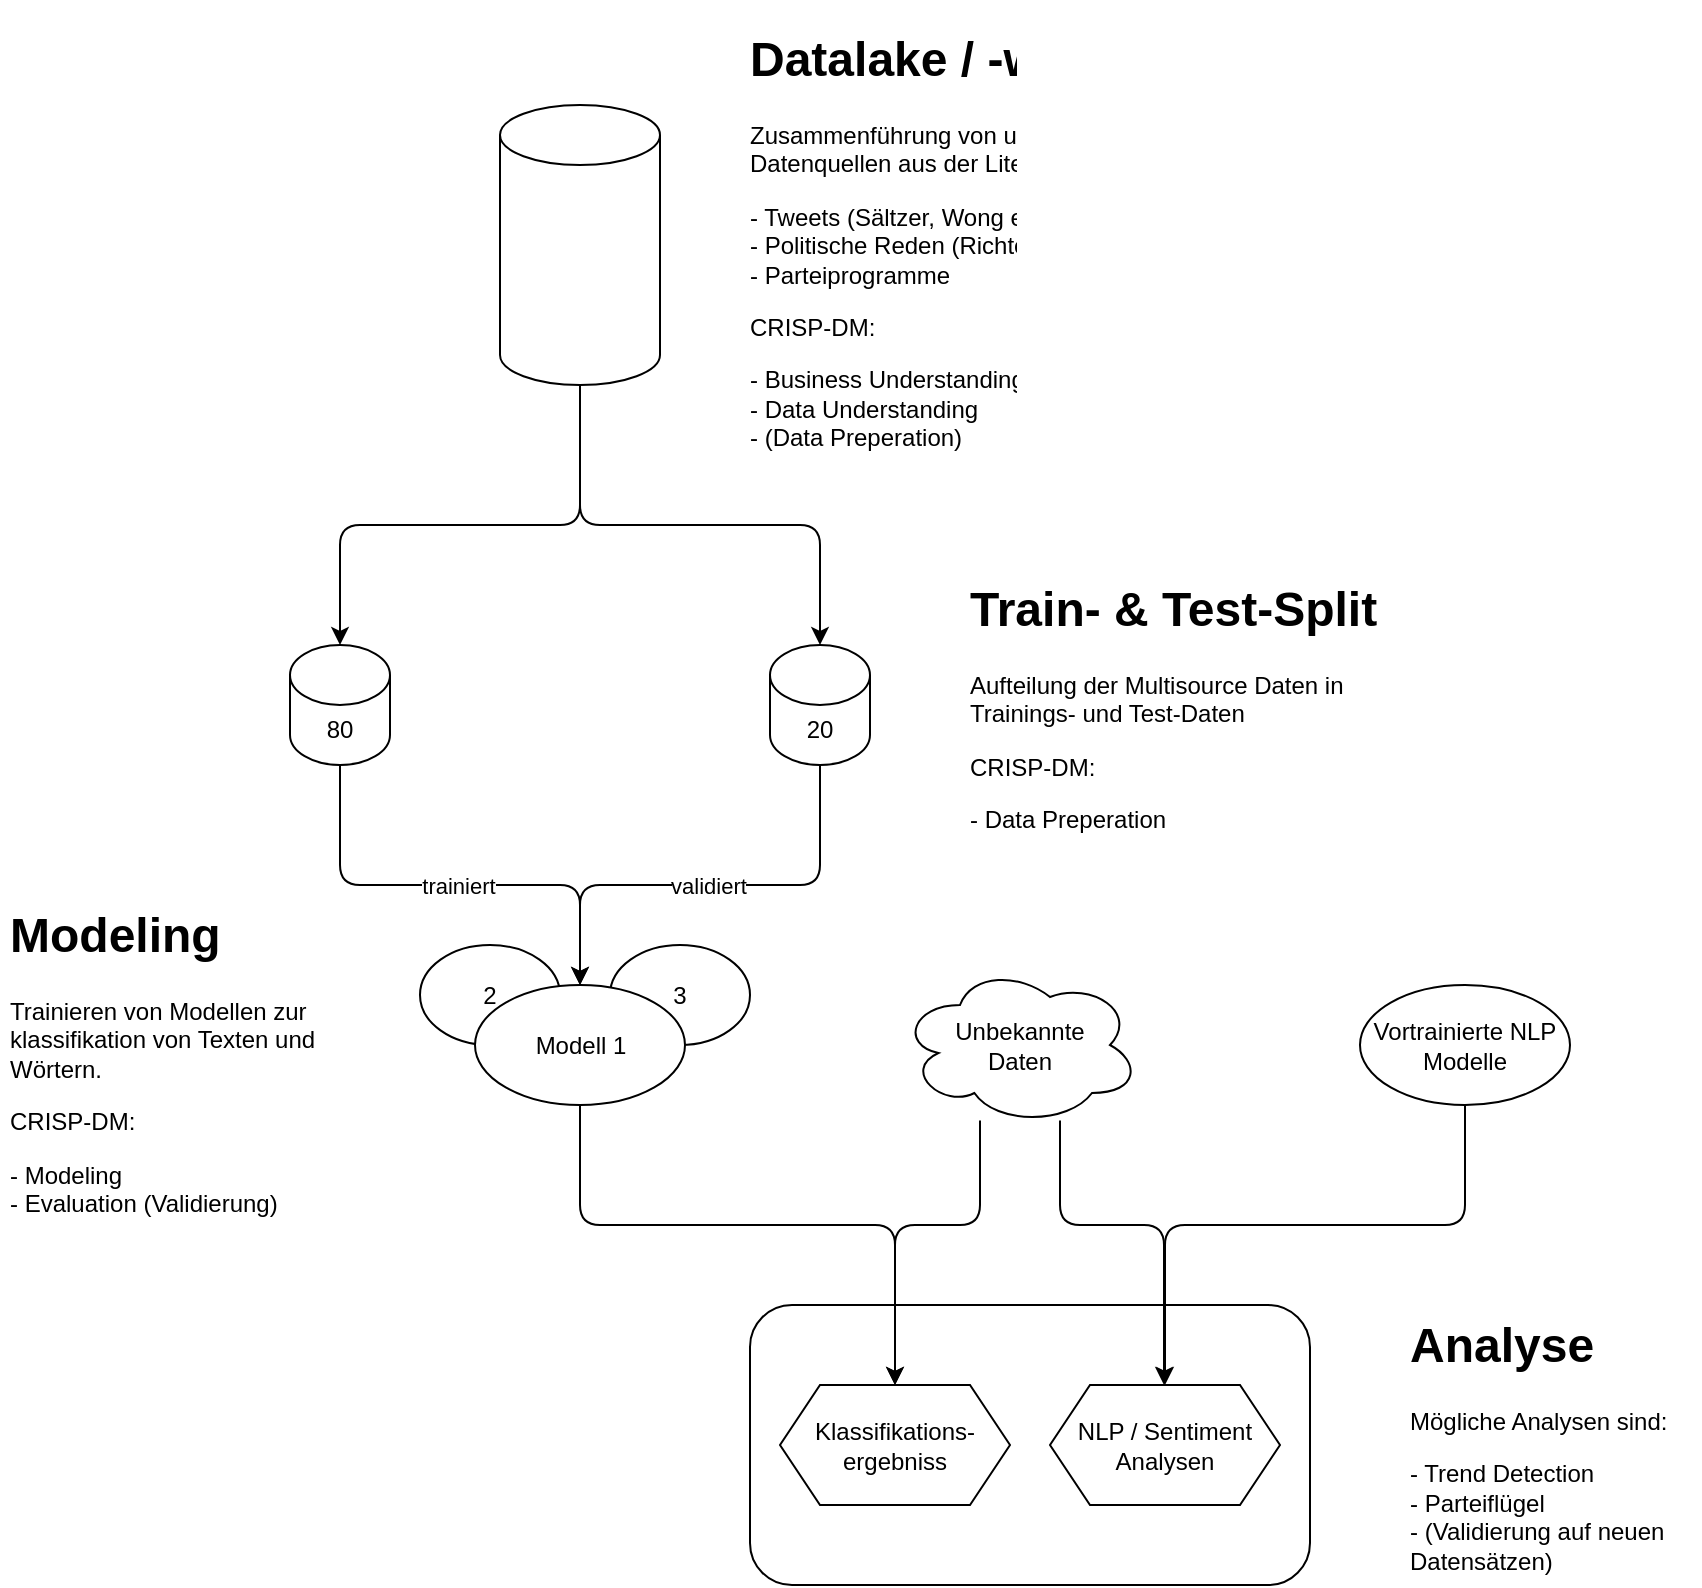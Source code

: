 <mxfile pages="2">
    <diagram id="rRwRrmsIW1T0hQYLPN04" name="data-flow-v1">
        <mxGraphModel dx="1206" dy="678" grid="1" gridSize="10" guides="1" tooltips="1" connect="1" arrows="1" fold="1" page="0" pageScale="1" pageWidth="850" pageHeight="1100" math="0" shadow="0">
            <root>
                <mxCell id="0"/>
                <mxCell id="1" parent="0"/>
                <mxCell id="3B7FvWh_ksODp5pONTqw-6" style="edgeStyle=orthogonalEdgeStyle;rounded=1;orthogonalLoop=1;jettySize=auto;html=1;entryX=0.5;entryY=0;entryDx=0;entryDy=0;entryPerimeter=0;" parent="1" source="L69Xl0EkuoueC68m-8wU-2" target="3B7FvWh_ksODp5pONTqw-4" edge="1">
                    <mxGeometry relative="1" as="geometry">
                        <Array as="points">
                            <mxPoint x="290" y="292.5"/>
                            <mxPoint x="170" y="292.5"/>
                            <mxPoint x="170" y="352.5"/>
                        </Array>
                    </mxGeometry>
                </mxCell>
                <mxCell id="3B7FvWh_ksODp5pONTqw-7" style="edgeStyle=orthogonalEdgeStyle;rounded=1;orthogonalLoop=1;jettySize=auto;html=1;entryX=0.5;entryY=0;entryDx=0;entryDy=0;entryPerimeter=0;" parent="1" source="L69Xl0EkuoueC68m-8wU-2" target="3B7FvWh_ksODp5pONTqw-5" edge="1">
                    <mxGeometry relative="1" as="geometry">
                        <Array as="points">
                            <mxPoint x="290" y="292.5"/>
                            <mxPoint x="410" y="292.5"/>
                            <mxPoint x="410" y="352.5"/>
                        </Array>
                    </mxGeometry>
                </mxCell>
                <mxCell id="L69Xl0EkuoueC68m-8wU-2" value="" style="shape=cylinder3;whiteSpace=wrap;html=1;boundedLbl=1;backgroundOutline=1;size=15;" parent="1" vertex="1">
                    <mxGeometry x="250" y="82.5" width="80" height="140" as="geometry"/>
                </mxCell>
                <mxCell id="L69Xl0EkuoueC68m-8wU-3" value="&lt;h1&gt;Datalake / -warehouse&lt;br&gt;&lt;/h1&gt;&lt;p&gt;Zusammenführung von unterschiedlichen Datenquellen aus der Literatur:&lt;/p&gt;&lt;p&gt;- Tweets (Sältzer, Wong et al., Gimpel et al.)&lt;br&gt;- Politische Reden (Richter et al., Biessmann et al.)&lt;br&gt;- Parteiprogramme&lt;/p&gt;&lt;p&gt;CRISP-DM:&lt;/p&gt;&lt;p&gt;- Business Understanding&lt;br&gt;- Data Understanding&lt;br&gt;- (Data Preperation)&lt;br&gt;&lt;/p&gt;" style="text;html=1;strokeColor=none;fillColor=none;spacing=5;spacingTop=-20;whiteSpace=wrap;overflow=hidden;rounded=0;" parent="1" vertex="1">
                    <mxGeometry x="370" y="40" width="280" height="225" as="geometry"/>
                </mxCell>
                <mxCell id="3B7FvWh_ksODp5pONTqw-9" style="edgeStyle=orthogonalEdgeStyle;rounded=1;orthogonalLoop=1;jettySize=auto;html=1;entryX=0.5;entryY=0;entryDx=0;entryDy=0;" parent="1" source="3B7FvWh_ksODp5pONTqw-4" target="3B7FvWh_ksODp5pONTqw-8" edge="1">
                    <mxGeometry relative="1" as="geometry">
                        <mxPoint x="320" y="492.5" as="targetPoint"/>
                        <Array as="points">
                            <mxPoint x="170" y="472.5"/>
                            <mxPoint x="290" y="472.5"/>
                            <mxPoint x="290" y="522.5"/>
                        </Array>
                    </mxGeometry>
                </mxCell>
                <mxCell id="3B7FvWh_ksODp5pONTqw-10" value="trainiert" style="edgeLabel;html=1;align=center;verticalAlign=middle;resizable=0;points=[];" parent="3B7FvWh_ksODp5pONTqw-9" vertex="1" connectable="0">
                    <mxGeometry x="-0.294" y="-1" relative="1" as="geometry">
                        <mxPoint x="38" y="-1" as="offset"/>
                    </mxGeometry>
                </mxCell>
                <mxCell id="3B7FvWh_ksODp5pONTqw-4" value="80" style="shape=cylinder3;whiteSpace=wrap;html=1;boundedLbl=1;backgroundOutline=1;size=15;" parent="1" vertex="1">
                    <mxGeometry x="145" y="352.5" width="50" height="60" as="geometry"/>
                </mxCell>
                <mxCell id="3B7FvWh_ksODp5pONTqw-11" style="edgeStyle=orthogonalEdgeStyle;rounded=1;orthogonalLoop=1;jettySize=auto;html=1;entryX=0.5;entryY=0;entryDx=0;entryDy=0;" parent="1" source="3B7FvWh_ksODp5pONTqw-5" target="3B7FvWh_ksODp5pONTqw-8" edge="1">
                    <mxGeometry relative="1" as="geometry">
                        <Array as="points">
                            <mxPoint x="410" y="472.5"/>
                            <mxPoint x="290" y="472.5"/>
                            <mxPoint x="290" y="522.5"/>
                        </Array>
                    </mxGeometry>
                </mxCell>
                <mxCell id="3B7FvWh_ksODp5pONTqw-12" value="validiert" style="edgeLabel;html=1;align=center;verticalAlign=middle;resizable=0;points=[];" parent="3B7FvWh_ksODp5pONTqw-11" vertex="1" connectable="0">
                    <mxGeometry x="-0.119" y="-1" relative="1" as="geometry">
                        <mxPoint x="-15" y="1" as="offset"/>
                    </mxGeometry>
                </mxCell>
                <mxCell id="3B7FvWh_ksODp5pONTqw-5" value="20" style="shape=cylinder3;whiteSpace=wrap;html=1;boundedLbl=1;backgroundOutline=1;size=15;" parent="1" vertex="1">
                    <mxGeometry x="385" y="352.5" width="50" height="60" as="geometry"/>
                </mxCell>
                <mxCell id="3B7FvWh_ksODp5pONTqw-13" value="Vortrainierte NLP Modelle" style="ellipse;whiteSpace=wrap;html=1;" parent="1" vertex="1">
                    <mxGeometry x="680" y="522.5" width="105" height="60" as="geometry"/>
                </mxCell>
                <mxCell id="3B7FvWh_ksODp5pONTqw-14" value="&lt;div&gt;Unbekannte&lt;br&gt;Daten&lt;br&gt;&lt;/div&gt;" style="ellipse;shape=cloud;whiteSpace=wrap;html=1;" parent="1" vertex="1">
                    <mxGeometry x="450" y="512.5" width="120" height="80" as="geometry"/>
                </mxCell>
                <mxCell id="3B7FvWh_ksODp5pONTqw-15" value="&lt;h1&gt;Train- &amp;amp; Test-Split&lt;br&gt;&lt;/h1&gt;&lt;p&gt;Aufteilung der Multisource Daten in Trainings- und Test-Daten&lt;/p&gt;&lt;p&gt;CRISP-DM:&lt;/p&gt;&lt;p&gt;- Data Preperation&lt;/p&gt;" style="text;html=1;strokeColor=none;fillColor=none;spacing=5;spacingTop=-20;whiteSpace=wrap;overflow=hidden;rounded=0;" parent="1" vertex="1">
                    <mxGeometry x="480" y="315" width="220" height="135" as="geometry"/>
                </mxCell>
                <mxCell id="3B7FvWh_ksODp5pONTqw-16" value="" style="rounded=1;whiteSpace=wrap;html=1;fillColor=default;" parent="1" vertex="1">
                    <mxGeometry x="375" y="682.5" width="280" height="140" as="geometry"/>
                </mxCell>
                <mxCell id="3B7FvWh_ksODp5pONTqw-17" value="Klassifikations-ergebniss" style="shape=hexagon;perimeter=hexagonPerimeter2;whiteSpace=wrap;html=1;fixedSize=1;fillColor=default;" parent="1" vertex="1">
                    <mxGeometry x="390" y="722.5" width="115" height="60" as="geometry"/>
                </mxCell>
                <mxCell id="3B7FvWh_ksODp5pONTqw-18" value="NLP / Sentiment&lt;br&gt;Analysen" style="shape=hexagon;perimeter=hexagonPerimeter2;whiteSpace=wrap;html=1;fixedSize=1;fillColor=default;" parent="1" vertex="1">
                    <mxGeometry x="525" y="722.5" width="115" height="60" as="geometry"/>
                </mxCell>
                <mxCell id="3B7FvWh_ksODp5pONTqw-23" value="&lt;h1&gt;Analyse&lt;/h1&gt;&lt;p&gt;Mögliche Analysen sind:&lt;/p&gt;&lt;p&gt;- Trend Detection&lt;br&gt;- Parteiflügel&lt;br&gt;- (Validierung auf neuen Datensätzen)&lt;br&gt;&lt;/p&gt;" style="text;html=1;strokeColor=none;fillColor=none;spacing=5;spacingTop=-20;whiteSpace=wrap;overflow=hidden;rounded=0;" parent="1" vertex="1">
                    <mxGeometry x="700" y="682.5" width="150" height="140" as="geometry"/>
                </mxCell>
                <mxCell id="3B7FvWh_ksODp5pONTqw-24" value="&lt;h1&gt;Modeling&lt;br&gt;&lt;/h1&gt;&lt;p&gt;Trainieren von Modellen zur klassifikation von Texten und Wörtern.&lt;br&gt;&lt;/p&gt;&lt;p&gt;CRISP-DM:&lt;/p&gt;&lt;p&gt;- Modeling&lt;br&gt;- Evaluation (Validierung)&lt;br&gt;&lt;/p&gt;" style="text;html=1;strokeColor=none;fillColor=none;spacing=5;spacingTop=-20;whiteSpace=wrap;overflow=hidden;rounded=0;" parent="1" vertex="1">
                    <mxGeometry y="477.5" width="170" height="170" as="geometry"/>
                </mxCell>
                <mxCell id="3B7FvWh_ksODp5pONTqw-25" value="3" style="ellipse;whiteSpace=wrap;html=1;fillColor=default;" parent="1" vertex="1">
                    <mxGeometry x="305" y="502.5" width="70" height="50" as="geometry"/>
                </mxCell>
                <mxCell id="3B7FvWh_ksODp5pONTqw-26" value="2" style="ellipse;whiteSpace=wrap;html=1;fillColor=default;" parent="1" vertex="1">
                    <mxGeometry x="210" y="502.5" width="70" height="50" as="geometry"/>
                </mxCell>
                <mxCell id="3B7FvWh_ksODp5pONTqw-8" value="Modell 1" style="ellipse;whiteSpace=wrap;html=1;" parent="1" vertex="1">
                    <mxGeometry x="237.5" y="522.5" width="105" height="60" as="geometry"/>
                </mxCell>
                <mxCell id="3B7FvWh_ksODp5pONTqw-22" style="edgeStyle=orthogonalEdgeStyle;rounded=1;orthogonalLoop=1;jettySize=auto;html=1;entryX=0.5;entryY=0;entryDx=0;entryDy=0;" parent="1" source="3B7FvWh_ksODp5pONTqw-8" target="3B7FvWh_ksODp5pONTqw-17" edge="1">
                    <mxGeometry relative="1" as="geometry">
                        <Array as="points">
                            <mxPoint x="290" y="642.5"/>
                            <mxPoint x="448" y="642.5"/>
                        </Array>
                    </mxGeometry>
                </mxCell>
                <mxCell id="3B7FvWh_ksODp5pONTqw-20" style="edgeStyle=orthogonalEdgeStyle;rounded=1;orthogonalLoop=1;jettySize=auto;html=1;entryX=0.5;entryY=0;entryDx=0;entryDy=0;" parent="1" source="3B7FvWh_ksODp5pONTqw-13" target="3B7FvWh_ksODp5pONTqw-18" edge="1">
                    <mxGeometry relative="1" as="geometry">
                        <Array as="points">
                            <mxPoint x="732" y="642.5"/>
                            <mxPoint x="582" y="642.5"/>
                        </Array>
                    </mxGeometry>
                </mxCell>
                <mxCell id="3B7FvWh_ksODp5pONTqw-19" style="edgeStyle=orthogonalEdgeStyle;rounded=1;orthogonalLoop=1;jettySize=auto;html=1;" parent="1" source="3B7FvWh_ksODp5pONTqw-14" target="3B7FvWh_ksODp5pONTqw-18" edge="1">
                    <mxGeometry relative="1" as="geometry">
                        <Array as="points">
                            <mxPoint x="530" y="642.5"/>
                            <mxPoint x="582" y="642.5"/>
                        </Array>
                    </mxGeometry>
                </mxCell>
                <mxCell id="3B7FvWh_ksODp5pONTqw-21" style="edgeStyle=orthogonalEdgeStyle;rounded=1;orthogonalLoop=1;jettySize=auto;html=1;entryX=0.5;entryY=0;entryDx=0;entryDy=0;" parent="1" source="3B7FvWh_ksODp5pONTqw-14" target="3B7FvWh_ksODp5pONTqw-17" edge="1">
                    <mxGeometry relative="1" as="geometry">
                        <Array as="points">
                            <mxPoint x="490" y="642.5"/>
                            <mxPoint x="448" y="642.5"/>
                        </Array>
                    </mxGeometry>
                </mxCell>
            </root>
        </mxGraphModel>
    </diagram>
    <diagram name="data-flow-v2" id="GLql5ncAR8zVc7t_Mhv9">
        <mxGraphModel dx="1206" dy="678" grid="1" gridSize="10" guides="1" tooltips="1" connect="1" arrows="1" fold="1" page="1" pageScale="1" pageWidth="827" pageHeight="1169" math="0" shadow="0">
            <root>
                <mxCell id="ZOIrYFhIdx7JoIVTX3PV-0"/>
                <mxCell id="ZOIrYFhIdx7JoIVTX3PV-1" parent="ZOIrYFhIdx7JoIVTX3PV-0"/>
                <mxCell id="zii-z4mTw_xsrP1geYyU-10" style="rounded=1;orthogonalLoop=1;jettySize=auto;html=1;" parent="ZOIrYFhIdx7JoIVTX3PV-1" source="ZOIrYFhIdx7JoIVTX3PV-4" target="zii-z4mTw_xsrP1geYyU-3" edge="1">
                    <mxGeometry relative="1" as="geometry"/>
                </mxCell>
                <mxCell id="ZOIrYFhIdx7JoIVTX3PV-4" value="S&lt;sub&gt;1&lt;/sub&gt;" style="shape=cylinder3;whiteSpace=wrap;html=1;boundedLbl=1;backgroundOutline=1;size=15;" parent="ZOIrYFhIdx7JoIVTX3PV-1" vertex="1">
                    <mxGeometry x="233" y="80" width="40" height="50" as="geometry"/>
                </mxCell>
                <mxCell id="ZOIrYFhIdx7JoIVTX3PV-6" style="edgeStyle=orthogonalEdgeStyle;rounded=1;orthogonalLoop=1;jettySize=auto;html=1;entryX=0.5;entryY=0;entryDx=0;entryDy=0;exitX=0.5;exitY=1;exitDx=0;exitDy=0;exitPerimeter=0;" parent="ZOIrYFhIdx7JoIVTX3PV-1" source="ZOIrYFhIdx7JoIVTX3PV-8" target="ZOIrYFhIdx7JoIVTX3PV-22" edge="1">
                    <mxGeometry relative="1" as="geometry">
                        <mxPoint x="1340.74" y="350" as="targetPoint"/>
                        <Array as="points">
                            <mxPoint x="1251" y="305"/>
                            <mxPoint x="1308" y="305"/>
                            <mxPoint x="1308" y="350"/>
                        </Array>
                    </mxGeometry>
                </mxCell>
                <mxCell id="ZOIrYFhIdx7JoIVTX3PV-7" value="train" style="edgeLabel;html=1;align=center;verticalAlign=middle;resizable=0;points=[];" parent="ZOIrYFhIdx7JoIVTX3PV-6" vertex="1" connectable="0">
                    <mxGeometry x="-0.294" y="-1" relative="1" as="geometry">
                        <mxPoint x="16" y="-1" as="offset"/>
                    </mxGeometry>
                </mxCell>
                <mxCell id="ZOIrYFhIdx7JoIVTX3PV-8" value="80" style="shape=cylinder3;whiteSpace=wrap;html=1;boundedLbl=1;backgroundOutline=1;size=15;" parent="ZOIrYFhIdx7JoIVTX3PV-1" vertex="1">
                    <mxGeometry x="1230.74" y="215" width="40" height="51" as="geometry"/>
                </mxCell>
                <mxCell id="ZOIrYFhIdx7JoIVTX3PV-9" style="edgeStyle=orthogonalEdgeStyle;rounded=1;orthogonalLoop=1;jettySize=auto;html=1;entryX=0.5;entryY=0;entryDx=0;entryDy=0;exitX=0.5;exitY=1;exitDx=0;exitDy=0;exitPerimeter=0;" parent="ZOIrYFhIdx7JoIVTX3PV-1" source="ZOIrYFhIdx7JoIVTX3PV-11" target="ZOIrYFhIdx7JoIVTX3PV-22" edge="1">
                    <mxGeometry relative="1" as="geometry">
                        <Array as="points">
                            <mxPoint x="1372" y="305"/>
                            <mxPoint x="1308" y="305"/>
                            <mxPoint x="1308" y="350"/>
                        </Array>
                    </mxGeometry>
                </mxCell>
                <mxCell id="ZOIrYFhIdx7JoIVTX3PV-10" value="validate" style="edgeLabel;html=1;align=center;verticalAlign=middle;resizable=0;points=[];" parent="ZOIrYFhIdx7JoIVTX3PV-9" vertex="1" connectable="0">
                    <mxGeometry x="-0.119" y="-1" relative="1" as="geometry">
                        <mxPoint x="-3" y="1" as="offset"/>
                    </mxGeometry>
                </mxCell>
                <mxCell id="ZOIrYFhIdx7JoIVTX3PV-11" value="20" style="shape=cylinder3;whiteSpace=wrap;html=1;boundedLbl=1;backgroundOutline=1;size=15;" parent="ZOIrYFhIdx7JoIVTX3PV-1" vertex="1">
                    <mxGeometry x="1352" y="215" width="40" height="51" as="geometry"/>
                </mxCell>
                <mxCell id="ZOIrYFhIdx7JoIVTX3PV-12" value="Vortrainierte NLP Modelle" style="ellipse;whiteSpace=wrap;html=1;" parent="ZOIrYFhIdx7JoIVTX3PV-1" vertex="1">
                    <mxGeometry x="425" y="1220" width="105" height="60" as="geometry"/>
                </mxCell>
                <mxCell id="ZOIrYFhIdx7JoIVTX3PV-13" value="&lt;div&gt;Unbekannte&lt;br&gt;Daten&lt;br&gt;&lt;/div&gt;" style="ellipse;shape=cloud;whiteSpace=wrap;html=1;" parent="ZOIrYFhIdx7JoIVTX3PV-1" vertex="1">
                    <mxGeometry x="195" y="1210" width="120" height="80" as="geometry"/>
                </mxCell>
                <mxCell id="ZOIrYFhIdx7JoIVTX3PV-15" value="" style="rounded=1;whiteSpace=wrap;html=1;fillColor=default;" parent="ZOIrYFhIdx7JoIVTX3PV-1" vertex="1">
                    <mxGeometry x="120" y="1380" width="280" height="140" as="geometry"/>
                </mxCell>
                <mxCell id="ZOIrYFhIdx7JoIVTX3PV-16" value="Klassifikations-ergebniss" style="shape=hexagon;perimeter=hexagonPerimeter2;whiteSpace=wrap;html=1;fixedSize=1;fillColor=default;" parent="ZOIrYFhIdx7JoIVTX3PV-1" vertex="1">
                    <mxGeometry x="135" y="1420" width="115" height="60" as="geometry"/>
                </mxCell>
                <mxCell id="ZOIrYFhIdx7JoIVTX3PV-17" value="NLP / Sentiment&lt;br&gt;Analysen" style="shape=hexagon;perimeter=hexagonPerimeter2;whiteSpace=wrap;html=1;fixedSize=1;fillColor=default;" parent="ZOIrYFhIdx7JoIVTX3PV-1" vertex="1">
                    <mxGeometry x="270" y="1420" width="115" height="60" as="geometry"/>
                </mxCell>
                <mxCell id="ZOIrYFhIdx7JoIVTX3PV-18" value="&lt;h1&gt;Analyse&lt;/h1&gt;&lt;p&gt;Mögliche Analysen sind:&lt;/p&gt;&lt;p&gt;- Trend Detection&lt;br&gt;- Parteiflügel&lt;br&gt;- (Validierung auf neuen Datensätzen)&lt;br&gt;&lt;/p&gt;" style="text;html=1;strokeColor=none;fillColor=none;spacing=5;spacingTop=-20;whiteSpace=wrap;overflow=hidden;rounded=0;" parent="ZOIrYFhIdx7JoIVTX3PV-1" vertex="1">
                    <mxGeometry x="590" y="1340" width="150" height="140" as="geometry"/>
                </mxCell>
                <mxCell id="ZOIrYFhIdx7JoIVTX3PV-20" value="3" style="ellipse;whiteSpace=wrap;html=1;fillColor=default;" parent="ZOIrYFhIdx7JoIVTX3PV-1" vertex="1">
                    <mxGeometry x="1323.24" y="340" width="70" height="50" as="geometry"/>
                </mxCell>
                <mxCell id="ZOIrYFhIdx7JoIVTX3PV-21" value="2" style="ellipse;whiteSpace=wrap;html=1;fillColor=default;" parent="ZOIrYFhIdx7JoIVTX3PV-1" vertex="1">
                    <mxGeometry x="1228.24" y="340" width="70" height="50" as="geometry"/>
                </mxCell>
                <mxCell id="ZOIrYFhIdx7JoIVTX3PV-22" value="Model 1" style="ellipse;whiteSpace=wrap;html=1;" parent="ZOIrYFhIdx7JoIVTX3PV-1" vertex="1">
                    <mxGeometry x="1255.74" y="360" width="105" height="60" as="geometry"/>
                </mxCell>
                <mxCell id="ZOIrYFhIdx7JoIVTX3PV-24" style="edgeStyle=orthogonalEdgeStyle;rounded=1;orthogonalLoop=1;jettySize=auto;html=1;entryX=0.5;entryY=0;entryDx=0;entryDy=0;" parent="ZOIrYFhIdx7JoIVTX3PV-1" source="ZOIrYFhIdx7JoIVTX3PV-12" target="ZOIrYFhIdx7JoIVTX3PV-17" edge="1">
                    <mxGeometry relative="1" as="geometry">
                        <Array as="points">
                            <mxPoint x="477" y="1340"/>
                            <mxPoint x="327" y="1340"/>
                        </Array>
                    </mxGeometry>
                </mxCell>
                <mxCell id="ZOIrYFhIdx7JoIVTX3PV-25" style="edgeStyle=orthogonalEdgeStyle;rounded=1;orthogonalLoop=1;jettySize=auto;html=1;" parent="ZOIrYFhIdx7JoIVTX3PV-1" source="ZOIrYFhIdx7JoIVTX3PV-13" target="ZOIrYFhIdx7JoIVTX3PV-17" edge="1">
                    <mxGeometry relative="1" as="geometry">
                        <Array as="points">
                            <mxPoint x="275" y="1340"/>
                            <mxPoint x="327" y="1340"/>
                        </Array>
                    </mxGeometry>
                </mxCell>
                <mxCell id="ZOIrYFhIdx7JoIVTX3PV-26" style="edgeStyle=orthogonalEdgeStyle;rounded=1;orthogonalLoop=1;jettySize=auto;html=1;entryX=0.5;entryY=0;entryDx=0;entryDy=0;" parent="ZOIrYFhIdx7JoIVTX3PV-1" source="ZOIrYFhIdx7JoIVTX3PV-13" target="ZOIrYFhIdx7JoIVTX3PV-16" edge="1">
                    <mxGeometry relative="1" as="geometry">
                        <Array as="points">
                            <mxPoint x="235" y="1340"/>
                            <mxPoint x="193" y="1340"/>
                        </Array>
                    </mxGeometry>
                </mxCell>
                <mxCell id="zii-z4mTw_xsrP1geYyU-11" style="edgeStyle=none;rounded=1;orthogonalLoop=1;jettySize=auto;html=1;" parent="ZOIrYFhIdx7JoIVTX3PV-1" source="zii-z4mTw_xsrP1geYyU-0" target="zii-z4mTw_xsrP1geYyU-6" edge="1">
                    <mxGeometry relative="1" as="geometry"/>
                </mxCell>
                <mxCell id="zii-z4mTw_xsrP1geYyU-0" value="S&lt;sub&gt;2&lt;/sub&gt;" style="shape=cylinder3;whiteSpace=wrap;html=1;boundedLbl=1;backgroundOutline=1;size=15;" parent="ZOIrYFhIdx7JoIVTX3PV-1" vertex="1">
                    <mxGeometry x="312.5" y="80" width="40.5" height="50" as="geometry"/>
                </mxCell>
                <mxCell id="zii-z4mTw_xsrP1geYyU-12" style="edgeStyle=none;rounded=1;orthogonalLoop=1;jettySize=auto;html=1;" parent="ZOIrYFhIdx7JoIVTX3PV-1" source="zii-z4mTw_xsrP1geYyU-1" target="zii-z4mTw_xsrP1geYyU-7" edge="1">
                    <mxGeometry relative="1" as="geometry"/>
                </mxCell>
                <mxCell id="zii-z4mTw_xsrP1geYyU-1" value="S&lt;sub&gt;&lt;i&gt;n&lt;/i&gt;&lt;/sub&gt;" style="shape=cylinder3;whiteSpace=wrap;html=1;boundedLbl=1;backgroundOutline=1;size=15;" parent="ZOIrYFhIdx7JoIVTX3PV-1" vertex="1">
                    <mxGeometry x="392.75" y="80" width="40.25" height="50" as="geometry"/>
                </mxCell>
                <mxCell id="zii-z4mTw_xsrP1geYyU-2" value="Multidomain Data" style="text;html=1;strokeColor=none;fillColor=none;align=center;verticalAlign=middle;whiteSpace=wrap;rounded=0;fontStyle=1" parent="ZOIrYFhIdx7JoIVTX3PV-1" vertex="1">
                    <mxGeometry x="93" y="85" width="80" height="40" as="geometry"/>
                </mxCell>
                <mxCell id="zii-z4mTw_xsrP1geYyU-4" value="" style="swimlane;startSize=0;" parent="ZOIrYFhIdx7JoIVTX3PV-1" vertex="1">
                    <mxGeometry x="221.75" y="195" width="220" height="70" as="geometry">
                        <mxRectangle x="150" y="180" width="50" height="40" as="alternateBounds"/>
                    </mxGeometry>
                </mxCell>
                <mxCell id="zii-z4mTw_xsrP1geYyU-3" value="DU&lt;sub&gt;1&lt;/sub&gt;" style="rounded=1;whiteSpace=wrap;html=1;" parent="zii-z4mTw_xsrP1geYyU-4" vertex="1">
                    <mxGeometry x="10" y="15" width="40" height="40" as="geometry"/>
                </mxCell>
                <mxCell id="zii-z4mTw_xsrP1geYyU-6" value="DU&lt;sub&gt;2&lt;/sub&gt;" style="rounded=1;whiteSpace=wrap;html=1;" parent="zii-z4mTw_xsrP1geYyU-4" vertex="1">
                    <mxGeometry x="90" y="15" width="40" height="40" as="geometry"/>
                </mxCell>
                <mxCell id="zii-z4mTw_xsrP1geYyU-7" value="DU&lt;i&gt;&lt;sub&gt;n&lt;/sub&gt;&lt;/i&gt;" style="rounded=1;whiteSpace=wrap;html=1;" parent="zii-z4mTw_xsrP1geYyU-4" vertex="1">
                    <mxGeometry x="170" y="15" width="40" height="40" as="geometry"/>
                </mxCell>
                <mxCell id="zii-z4mTw_xsrP1geYyU-9" value="Data Understanding" style="text;html=1;strokeColor=none;fillColor=none;align=center;verticalAlign=middle;whiteSpace=wrap;rounded=0;fontStyle=1" parent="ZOIrYFhIdx7JoIVTX3PV-1" vertex="1">
                    <mxGeometry x="83" y="210" width="100" height="40" as="geometry"/>
                </mxCell>
                <mxCell id="zii-z4mTw_xsrP1geYyU-16" style="edgeStyle=orthogonalEdgeStyle;rounded=1;orthogonalLoop=1;jettySize=auto;html=1;exitX=0.5;exitY=1;exitDx=0;exitDy=0;dashed=1;dashPattern=1 4;endArrow=none;endFill=0;" parent="ZOIrYFhIdx7JoIVTX3PV-1" source="zii-z4mTw_xsrP1geYyU-15" target="zii-z4mTw_xsrP1geYyU-4" edge="1">
                    <mxGeometry relative="1" as="geometry">
                        <Array as="points">
                            <mxPoint x="553" y="230"/>
                        </Array>
                    </mxGeometry>
                </mxCell>
                <mxCell id="zii-z4mTw_xsrP1geYyU-26" style="edgeStyle=orthogonalEdgeStyle;rounded=1;orthogonalLoop=1;jettySize=auto;html=1;dashed=1;dashPattern=1 4;exitX=0.5;exitY=1;exitDx=0;exitDy=0;endArrow=none;endFill=0;entryX=1;entryY=0.25;entryDx=0;entryDy=0;" parent="ZOIrYFhIdx7JoIVTX3PV-1" source="zii-z4mTw_xsrP1geYyU-15" target="zii-z4mTw_xsrP1geYyU-22" edge="1">
                    <mxGeometry relative="1" as="geometry">
                        <mxPoint x="603" y="170" as="sourcePoint"/>
                        <Array as="points">
                            <mxPoint x="553" y="350"/>
                        </Array>
                    </mxGeometry>
                </mxCell>
                <mxCell id="zii-z4mTw_xsrP1geYyU-15" value="Common Plots and Functions" style="shape=hexagon;perimeter=hexagonPerimeter2;whiteSpace=wrap;html=1;fixedSize=1;" parent="ZOIrYFhIdx7JoIVTX3PV-1" vertex="1">
                    <mxGeometry x="503" y="85" width="100" height="50" as="geometry"/>
                </mxCell>
                <mxCell id="zii-z4mTw_xsrP1geYyU-21" value="Data Preparation" style="text;html=1;strokeColor=none;fillColor=none;align=center;verticalAlign=middle;whiteSpace=wrap;rounded=0;fontStyle=1" parent="ZOIrYFhIdx7JoIVTX3PV-1" vertex="1">
                    <mxGeometry x="83" y="347" width="100" height="40" as="geometry"/>
                </mxCell>
                <mxCell id="zii-z4mTw_xsrP1geYyU-22" value="" style="swimlane;startSize=0;" parent="ZOIrYFhIdx7JoIVTX3PV-1" vertex="1">
                    <mxGeometry x="221.75" y="332" width="220" height="70" as="geometry">
                        <mxRectangle x="150" y="180" width="50" height="40" as="alternateBounds"/>
                    </mxGeometry>
                </mxCell>
                <mxCell id="zii-z4mTw_xsrP1geYyU-23" value="DP&lt;sub&gt;1&lt;/sub&gt;" style="rounded=1;whiteSpace=wrap;html=1;" parent="zii-z4mTw_xsrP1geYyU-22" vertex="1">
                    <mxGeometry x="10" y="15" width="40" height="40" as="geometry"/>
                </mxCell>
                <mxCell id="zii-z4mTw_xsrP1geYyU-24" value="DP&lt;sub&gt;2&lt;/sub&gt;" style="rounded=1;whiteSpace=wrap;html=1;" parent="zii-z4mTw_xsrP1geYyU-22" vertex="1">
                    <mxGeometry x="90" y="15" width="40" height="40" as="geometry"/>
                </mxCell>
                <mxCell id="zii-z4mTw_xsrP1geYyU-25" value="DP&lt;i&gt;&lt;sub&gt;n&lt;/sub&gt;&lt;/i&gt;" style="rounded=1;whiteSpace=wrap;html=1;" parent="zii-z4mTw_xsrP1geYyU-22" vertex="1">
                    <mxGeometry x="170" y="15" width="40" height="40" as="geometry"/>
                </mxCell>
                <mxCell id="zii-z4mTw_xsrP1geYyU-27" style="edgeStyle=orthogonalEdgeStyle;rounded=1;orthogonalLoop=1;jettySize=auto;html=1;" parent="ZOIrYFhIdx7JoIVTX3PV-1" source="zii-z4mTw_xsrP1geYyU-3" target="zii-z4mTw_xsrP1geYyU-23" edge="1">
                    <mxGeometry relative="1" as="geometry"/>
                </mxCell>
                <mxCell id="zii-z4mTw_xsrP1geYyU-28" style="edgeStyle=orthogonalEdgeStyle;rounded=1;orthogonalLoop=1;jettySize=auto;html=1;" parent="ZOIrYFhIdx7JoIVTX3PV-1" source="zii-z4mTw_xsrP1geYyU-6" target="zii-z4mTw_xsrP1geYyU-24" edge="1">
                    <mxGeometry relative="1" as="geometry"/>
                </mxCell>
                <mxCell id="zii-z4mTw_xsrP1geYyU-29" style="edgeStyle=orthogonalEdgeStyle;rounded=1;orthogonalLoop=1;jettySize=auto;html=1;" parent="ZOIrYFhIdx7JoIVTX3PV-1" source="zii-z4mTw_xsrP1geYyU-7" target="zii-z4mTw_xsrP1geYyU-25" edge="1">
                    <mxGeometry relative="1" as="geometry">
                        <mxPoint x="423" y="300" as="targetPoint"/>
                    </mxGeometry>
                </mxCell>
                <mxCell id="zii-z4mTw_xsrP1geYyU-31" style="edgeStyle=orthogonalEdgeStyle;rounded=1;orthogonalLoop=1;jettySize=auto;html=1;entryX=1;entryY=0.75;entryDx=0;entryDy=0;exitX=0.5;exitY=1;exitDx=0;exitDy=0;dashed=1;dashPattern=1 4;endArrow=none;endFill=0;" parent="ZOIrYFhIdx7JoIVTX3PV-1" source="zii-z4mTw_xsrP1geYyU-30" target="zii-z4mTw_xsrP1geYyU-22" edge="1">
                    <mxGeometry relative="1" as="geometry">
                        <Array as="points">
                            <mxPoint x="693" y="385"/>
                        </Array>
                    </mxGeometry>
                </mxCell>
                <mxCell id="zii-z4mTw_xsrP1geYyU-30" value="Cleaning Pipeline" style="shape=hexagon;perimeter=hexagonPerimeter2;whiteSpace=wrap;html=1;fixedSize=1;" parent="ZOIrYFhIdx7JoIVTX3PV-1" vertex="1">
                    <mxGeometry x="640" y="85" width="105" height="50" as="geometry"/>
                </mxCell>
                <mxCell id="zii-z4mTw_xsrP1geYyU-38" style="edgeStyle=orthogonalEdgeStyle;rounded=1;orthogonalLoop=1;jettySize=auto;html=1;entryX=0.5;entryY=0;entryDx=0;entryDy=0;entryPerimeter=0;endArrow=classic;endFill=1;exitX=0.5;exitY=1;exitDx=0;exitDy=0;exitPerimeter=0;" parent="ZOIrYFhIdx7JoIVTX3PV-1" source="zii-z4mTw_xsrP1geYyU-40" target="ZOIrYFhIdx7JoIVTX3PV-8" edge="1">
                    <mxGeometry relative="1" as="geometry">
                        <mxPoint x="1310.75" y="155" as="sourcePoint"/>
                        <Array as="points">
                            <mxPoint x="1311" y="185"/>
                            <mxPoint x="1251" y="185"/>
                        </Array>
                    </mxGeometry>
                </mxCell>
                <mxCell id="zii-z4mTw_xsrP1geYyU-39" style="edgeStyle=orthogonalEdgeStyle;rounded=1;orthogonalLoop=1;jettySize=auto;html=1;entryX=0.5;entryY=0;entryDx=0;entryDy=0;entryPerimeter=0;endArrow=classic;endFill=1;exitX=0.5;exitY=1;exitDx=0;exitDy=0;exitPerimeter=0;" parent="ZOIrYFhIdx7JoIVTX3PV-1" source="zii-z4mTw_xsrP1geYyU-40" target="ZOIrYFhIdx7JoIVTX3PV-11" edge="1">
                    <mxGeometry relative="1" as="geometry">
                        <mxPoint x="1310.75" y="155" as="sourcePoint"/>
                        <Array as="points">
                            <mxPoint x="1311" y="185"/>
                            <mxPoint x="1372" y="185"/>
                        </Array>
                    </mxGeometry>
                </mxCell>
                <mxCell id="zii-z4mTw_xsrP1geYyU-32" value="Cumulative Data" style="shape=cylinder3;whiteSpace=wrap;html=1;boundedLbl=1;backgroundOutline=1;size=15;" parent="ZOIrYFhIdx7JoIVTX3PV-1" vertex="1">
                    <mxGeometry x="300.47" y="470" width="62.53" height="70" as="geometry"/>
                </mxCell>
                <mxCell id="zii-z4mTw_xsrP1geYyU-33" style="edgeStyle=orthogonalEdgeStyle;rounded=1;orthogonalLoop=1;jettySize=auto;html=1;entryX=0.5;entryY=0;entryDx=0;entryDy=0;entryPerimeter=0;endArrow=classic;endFill=1;exitX=0.5;exitY=1;exitDx=0;exitDy=0;" parent="ZOIrYFhIdx7JoIVTX3PV-1" source="zii-z4mTw_xsrP1geYyU-23" target="zii-z4mTw_xsrP1geYyU-32" edge="1">
                    <mxGeometry relative="1" as="geometry">
                        <Array as="points">
                            <mxPoint x="252" y="430"/>
                            <mxPoint x="332" y="430"/>
                        </Array>
                    </mxGeometry>
                </mxCell>
                <mxCell id="zii-z4mTw_xsrP1geYyU-35" style="edgeStyle=orthogonalEdgeStyle;rounded=1;orthogonalLoop=1;jettySize=auto;html=1;endArrow=none;endFill=0;exitX=0.5;exitY=1;exitDx=0;exitDy=0;entryX=0.5;entryY=0;entryDx=0;entryDy=0;entryPerimeter=0;" parent="ZOIrYFhIdx7JoIVTX3PV-1" source="zii-z4mTw_xsrP1geYyU-24" target="zii-z4mTw_xsrP1geYyU-32" edge="1">
                    <mxGeometry relative="1" as="geometry">
                        <mxPoint x="332" y="390" as="sourcePoint"/>
                        <mxPoint x="343" y="460" as="targetPoint"/>
                        <Array as="points">
                            <mxPoint x="332" y="470"/>
                        </Array>
                    </mxGeometry>
                </mxCell>
                <mxCell id="zii-z4mTw_xsrP1geYyU-36" style="edgeStyle=orthogonalEdgeStyle;rounded=1;orthogonalLoop=1;jettySize=auto;html=1;entryX=0.5;entryY=0;entryDx=0;entryDy=0;entryPerimeter=0;endArrow=classic;endFill=1;exitX=0.5;exitY=1;exitDx=0;exitDy=0;" parent="ZOIrYFhIdx7JoIVTX3PV-1" source="zii-z4mTw_xsrP1geYyU-25" target="zii-z4mTw_xsrP1geYyU-32" edge="1">
                    <mxGeometry relative="1" as="geometry">
                        <Array as="points">
                            <mxPoint x="412" y="430"/>
                            <mxPoint x="332" y="430"/>
                        </Array>
                    </mxGeometry>
                </mxCell>
                <mxCell id="zii-z4mTw_xsrP1geYyU-40" value="Cumulative Data" style="shape=cylinder3;whiteSpace=wrap;html=1;boundedLbl=1;backgroundOutline=1;size=15;" parent="ZOIrYFhIdx7JoIVTX3PV-1" vertex="1">
                    <mxGeometry x="1279.48" y="85" width="62.53" height="70" as="geometry"/>
                </mxCell>
                <mxCell id="zii-z4mTw_xsrP1geYyU-41" value="Modeling" style="text;html=1;strokeColor=none;fillColor=none;align=center;verticalAlign=middle;whiteSpace=wrap;rounded=0;fontStyle=1" parent="ZOIrYFhIdx7JoIVTX3PV-1" vertex="1">
                    <mxGeometry x="1087" y="370" width="100" height="40" as="geometry"/>
                </mxCell>
            </root>
        </mxGraphModel>
    </diagram>
</mxfile>